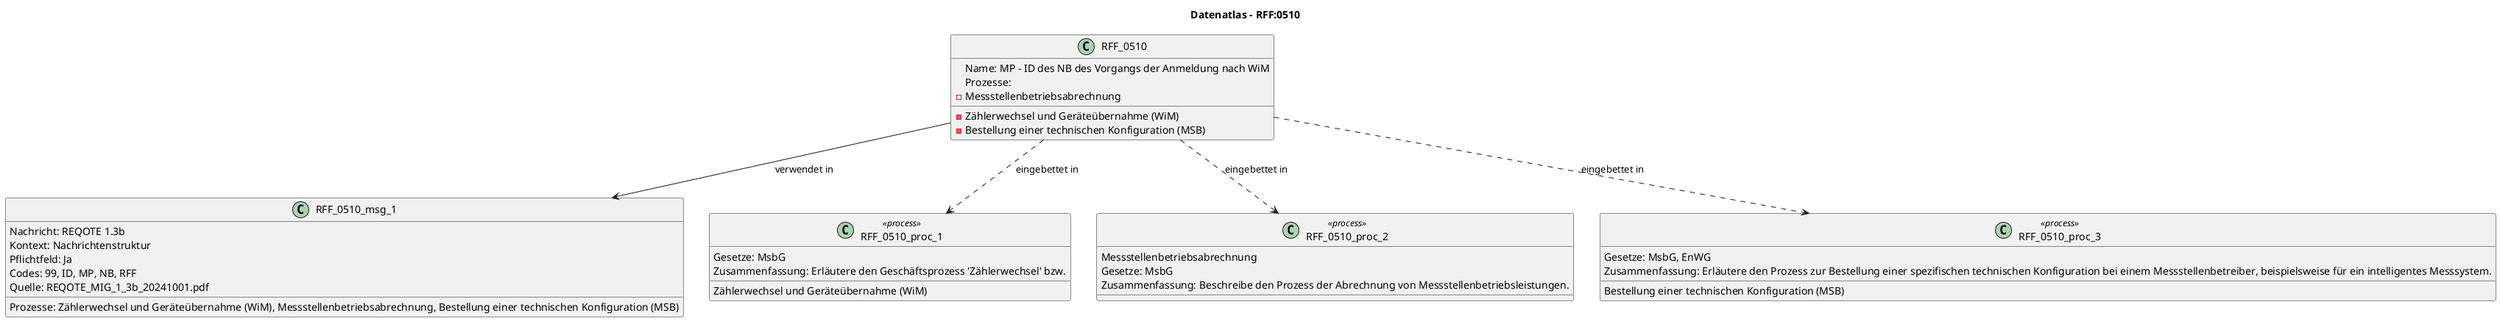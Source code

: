 @startuml
title Datenatlas – RFF:0510
class RFF_0510 {
  Name: MP - ID des NB des Vorgangs der Anmeldung nach WiM
  Prozesse:
    - Zählerwechsel und Geräteübernahme (WiM)
    - Messstellenbetriebsabrechnung
    - Bestellung einer technischen Konfiguration (MSB)
}
class RFF_0510_msg_1 {
  Nachricht: REQOTE 1.3b
  Kontext: Nachrichtenstruktur
  Pflichtfeld: Ja
  Codes: 99, ID, MP, NB, RFF
  Prozesse: Zählerwechsel und Geräteübernahme (WiM), Messstellenbetriebsabrechnung, Bestellung einer technischen Konfiguration (MSB)
  Quelle: REQOTE_MIG_1_3b_20241001.pdf
}
RFF_0510 --> RFF_0510_msg_1 : verwendet in
class RFF_0510_proc_1 <<process>> {
  Zählerwechsel und Geräteübernahme (WiM)
  Gesetze: MsbG
  Zusammenfassung: Erläutere den Geschäftsprozess 'Zählerwechsel' bzw.
}
RFF_0510 ..> RFF_0510_proc_1 : eingebettet in
class RFF_0510_proc_2 <<process>> {
  Messstellenbetriebsabrechnung
  Gesetze: MsbG
  Zusammenfassung: Beschreibe den Prozess der Abrechnung von Messstellenbetriebsleistungen.
}
RFF_0510 ..> RFF_0510_proc_2 : eingebettet in
class RFF_0510_proc_3 <<process>> {
  Bestellung einer technischen Konfiguration (MSB)
  Gesetze: MsbG, EnWG
  Zusammenfassung: Erläutere den Prozess zur Bestellung einer spezifischen technischen Konfiguration bei einem Messstellenbetreiber, beispielsweise für ein intelligentes Messsystem.
}
RFF_0510 ..> RFF_0510_proc_3 : eingebettet in
@enduml